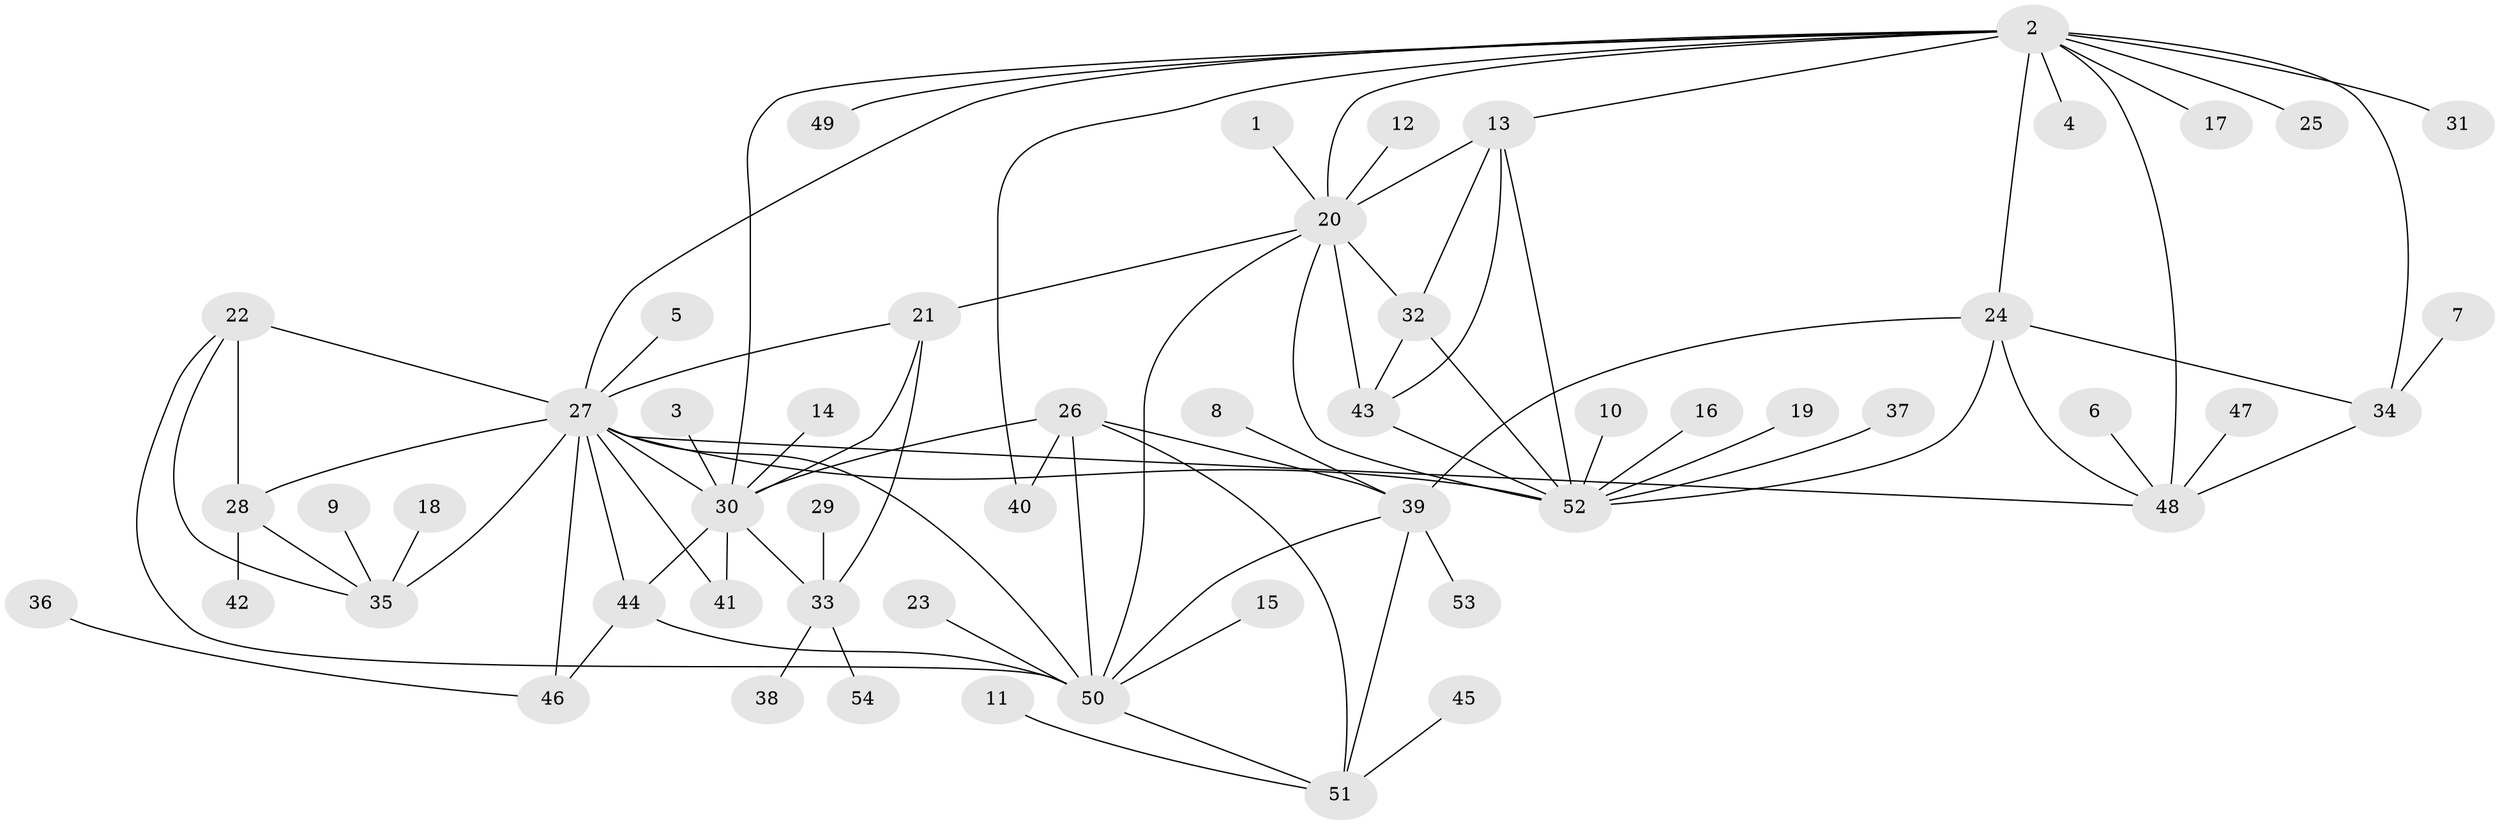 // original degree distribution, {8: 0.028846153846153848, 11: 0.038461538461538464, 7: 0.04807692307692308, 6: 0.057692307692307696, 5: 0.028846153846153848, 9: 0.019230769230769232, 10: 0.009615384615384616, 4: 0.019230769230769232, 13: 0.009615384615384616, 1: 0.5865384615384616, 2: 0.1346153846153846, 3: 0.019230769230769232}
// Generated by graph-tools (version 1.1) at 2025/26/03/09/25 03:26:39]
// undirected, 54 vertices, 85 edges
graph export_dot {
graph [start="1"]
  node [color=gray90,style=filled];
  1;
  2;
  3;
  4;
  5;
  6;
  7;
  8;
  9;
  10;
  11;
  12;
  13;
  14;
  15;
  16;
  17;
  18;
  19;
  20;
  21;
  22;
  23;
  24;
  25;
  26;
  27;
  28;
  29;
  30;
  31;
  32;
  33;
  34;
  35;
  36;
  37;
  38;
  39;
  40;
  41;
  42;
  43;
  44;
  45;
  46;
  47;
  48;
  49;
  50;
  51;
  52;
  53;
  54;
  1 -- 20 [weight=1.0];
  2 -- 4 [weight=1.0];
  2 -- 13 [weight=1.0];
  2 -- 17 [weight=1.0];
  2 -- 20 [weight=1.0];
  2 -- 24 [weight=2.0];
  2 -- 25 [weight=1.0];
  2 -- 27 [weight=1.0];
  2 -- 30 [weight=1.0];
  2 -- 31 [weight=1.0];
  2 -- 34 [weight=2.0];
  2 -- 40 [weight=1.0];
  2 -- 48 [weight=2.0];
  2 -- 49 [weight=1.0];
  3 -- 30 [weight=1.0];
  5 -- 27 [weight=1.0];
  6 -- 48 [weight=1.0];
  7 -- 34 [weight=1.0];
  8 -- 39 [weight=1.0];
  9 -- 35 [weight=1.0];
  10 -- 52 [weight=1.0];
  11 -- 51 [weight=1.0];
  12 -- 20 [weight=1.0];
  13 -- 20 [weight=1.0];
  13 -- 32 [weight=1.0];
  13 -- 43 [weight=1.0];
  13 -- 52 [weight=1.0];
  14 -- 30 [weight=1.0];
  15 -- 50 [weight=1.0];
  16 -- 52 [weight=1.0];
  18 -- 35 [weight=1.0];
  19 -- 52 [weight=1.0];
  20 -- 21 [weight=1.0];
  20 -- 32 [weight=1.0];
  20 -- 43 [weight=1.0];
  20 -- 50 [weight=1.0];
  20 -- 52 [weight=1.0];
  21 -- 27 [weight=1.0];
  21 -- 30 [weight=2.0];
  21 -- 33 [weight=4.0];
  22 -- 27 [weight=2.0];
  22 -- 28 [weight=1.0];
  22 -- 35 [weight=1.0];
  22 -- 50 [weight=1.0];
  23 -- 50 [weight=1.0];
  24 -- 34 [weight=1.0];
  24 -- 39 [weight=1.0];
  24 -- 48 [weight=1.0];
  24 -- 52 [weight=1.0];
  26 -- 30 [weight=1.0];
  26 -- 39 [weight=2.0];
  26 -- 40 [weight=1.0];
  26 -- 50 [weight=2.0];
  26 -- 51 [weight=2.0];
  27 -- 28 [weight=2.0];
  27 -- 30 [weight=1.0];
  27 -- 35 [weight=2.0];
  27 -- 41 [weight=1.0];
  27 -- 44 [weight=1.0];
  27 -- 46 [weight=1.0];
  27 -- 48 [weight=1.0];
  27 -- 50 [weight=1.0];
  27 -- 52 [weight=1.0];
  28 -- 35 [weight=1.0];
  28 -- 42 [weight=1.0];
  29 -- 33 [weight=1.0];
  30 -- 33 [weight=2.0];
  30 -- 41 [weight=1.0];
  30 -- 44 [weight=1.0];
  32 -- 43 [weight=1.0];
  32 -- 52 [weight=1.0];
  33 -- 38 [weight=1.0];
  33 -- 54 [weight=1.0];
  34 -- 48 [weight=1.0];
  36 -- 46 [weight=1.0];
  37 -- 52 [weight=1.0];
  39 -- 50 [weight=1.0];
  39 -- 51 [weight=1.0];
  39 -- 53 [weight=1.0];
  43 -- 52 [weight=1.0];
  44 -- 46 [weight=1.0];
  44 -- 50 [weight=1.0];
  45 -- 51 [weight=1.0];
  47 -- 48 [weight=1.0];
  50 -- 51 [weight=1.0];
}

